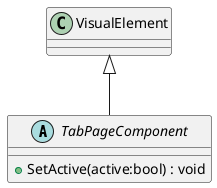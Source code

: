 @startuml
abstract class TabPageComponent {
    + SetActive(active:bool) : void
}
VisualElement <|-- TabPageComponent
@enduml
